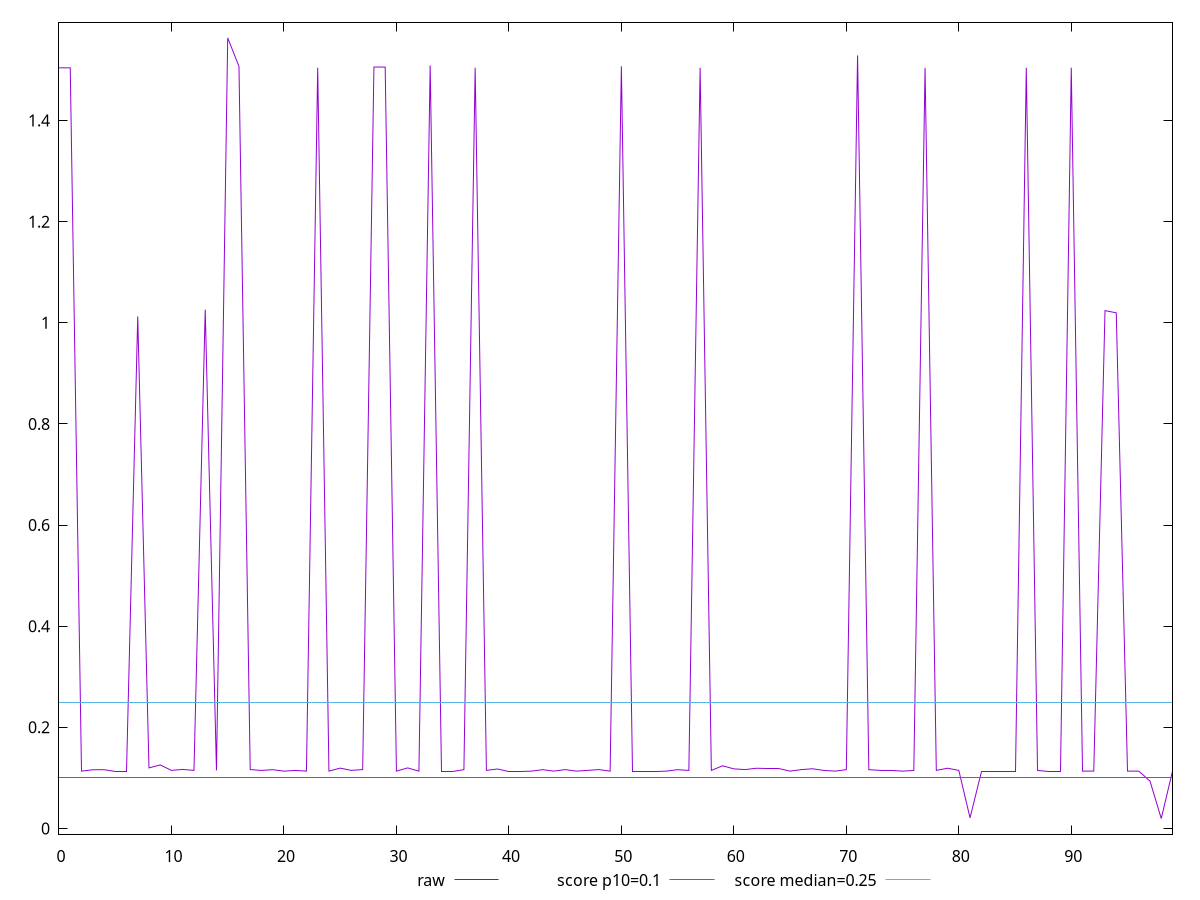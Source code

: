 reset

$raw <<EOF
0 1.5042375946044921
1 1.504274215698242
2 0.11342529296875001
3 0.11616455078125
4 0.11628906250000001
5 0.11348388671875
6 0.11348388671875
7 1.0125903320312502
8 0.11982666015625001
9 0.12570068359375
10 0.11484619140625
11 0.11688232421875001
12 0.11484619140625
13 1.02607666015625
14 0.11484619140625
15 1.5633829116821287
16 1.5072014617919922
17 0.11648437500000001
18 0.11485595703125
19 0.1163525390625
20 0.11342529296875001
21 0.11480712890625
22 0.11348388671875
23 1.5043328094482422
24 0.11348388671875
25 0.1193408203125
26 0.11494140625
27 0.11648437500000001
28 1.505790328979492
29 1.5056951141357422
30 0.11342529296875001
31 0.11982666015625001
32 0.11342529296875001
33 1.5089470672607421
34 0.11348388671875
35 0.11348388671875
36 0.1163525390625
37 1.5043328094482422
38 0.11494140625
39 0.1176708984375
40 0.11348388671875
41 0.11348388671875
42 0.11342529296875001
43 0.1163525390625
44 0.11348388671875
45 0.11648437500000001
46 0.11342529296875001
47 0.11494140625
48 0.11648437500000001
49 0.11348388671875
50 1.5073332977294922
51 0.11348388671875
52 0.11348388671875
53 0.11348388671875
54 0.11342529296875001
55 0.1163525390625
56 0.11484619140625
57 1.5043328094482422
58 0.11484619140625
59 0.1240087890625
60 0.1179443359375
61 0.11648437500000001
62 0.119130859375
63 0.11811279296875
64 0.11811279296875
65 0.11348388671875
66 0.11648437500000001
67 0.11811279296875
68 0.11484619140625
69 0.11342529296875001
70 0.1163525390625
71 1.528790740966797
72 0.1163525390625
73 0.11488037109375
74 0.11484619140625
75 0.11342529296875001
76 0.11474853515625
77 1.504274215698242
78 0.11484619140625
79 0.1192041015625
80 0.11494140625
81 0.02105712890625
82 0.11348388671875
83 0.11348388671875
84 0.11348388671875
85 0.11348388671875
86 1.5043328094482422
87 0.11484619140625
88 0.11348388671875
89 0.11348388671875
90 1.5043328094482422
91 0.11342529296875001
92 0.11348388671875
93 1.0241064453125002
94 1.0197338867187502
95 0.11348388671875
96 0.11342529296875001
97 0.09375
98 0.01973388671875
99 0.113388671875
EOF

set key outside below
set xrange [0:99]
set yrange [-0.011139093780517577:1.5942558921813963]
set trange [-0.011139093780517577:1.5942558921813963]
set terminal svg size 640, 500 enhanced background rgb 'white'
set output "reports/report_00027_2021-02-24T12-40-31.850Z/cumulative-layout-shift/samples/astro/raw/values.svg"

plot $raw title "raw" with line, \
     0.1 title "score p10=0.1", \
     0.25 title "score median=0.25"

reset
